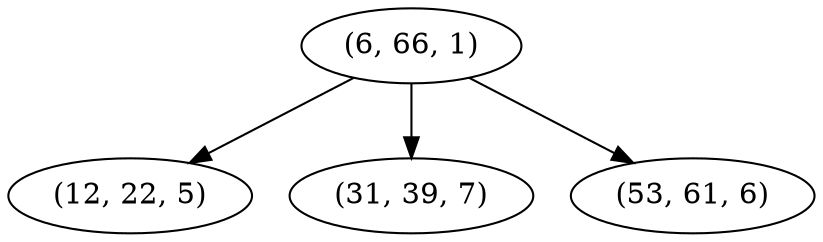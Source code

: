 digraph tree {
    "(6, 66, 1)";
    "(12, 22, 5)";
    "(31, 39, 7)";
    "(53, 61, 6)";
    "(6, 66, 1)" -> "(12, 22, 5)";
    "(6, 66, 1)" -> "(31, 39, 7)";
    "(6, 66, 1)" -> "(53, 61, 6)";
}
